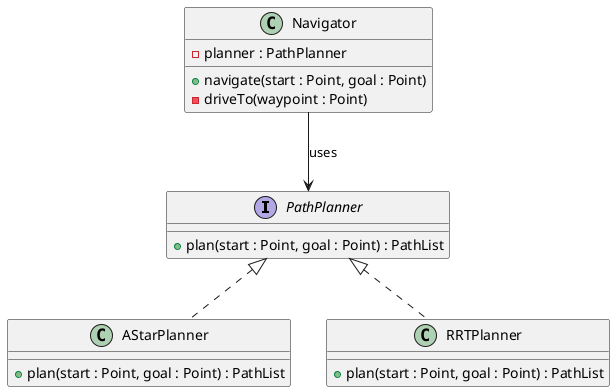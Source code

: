 @startuml
interface PathPlanner {
  + plan(start : Point, goal : Point) : PathList
}

class AStarPlanner {
  + plan(start : Point, goal : Point) : PathList
}

class RRTPlanner {
  + plan(start : Point, goal : Point) : PathList
}

class Navigator {
  - planner : PathPlanner
  + navigate(start : Point, goal : Point)
  - driveTo(waypoint : Point)
}

PathPlanner <|.. AStarPlanner
PathPlanner <|.. RRTPlanner
Navigator --> PathPlanner : uses

@enduml
